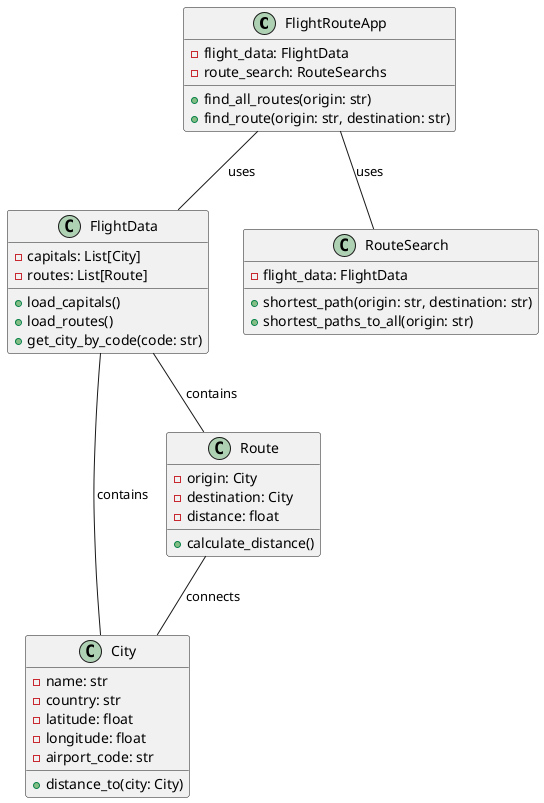 @startuml Vuelo

class FlightRouteApp {
  -flight_data: FlightData
  -route_search: RouteSearchs
  +find_all_routes(origin: str)
  +find_route(origin: str, destination: str)
}

class FlightData {
  -capitals: List[City]
  -routes: List[Route]
  +load_capitals()
  +load_routes()
  +get_city_by_code(code: str)
}

class City {
  -name: str
  -country: str
  -latitude: float
  -longitude: float
  -airport_code: str
  +distance_to(city: City)
}

class Route {
  -origin: City
  -destination: City
  -distance: float
  +calculate_distance()
}

class RouteSearch {
  -flight_data: FlightData
  +shortest_path(origin: str, destination: str)
  +shortest_paths_to_all(origin: str)
}

FlightRouteApp -- FlightData : uses
FlightRouteApp -- RouteSearch : uses
FlightData -- City : contains
FlightData -- Route : contains
Route -- City : connects

@enduml